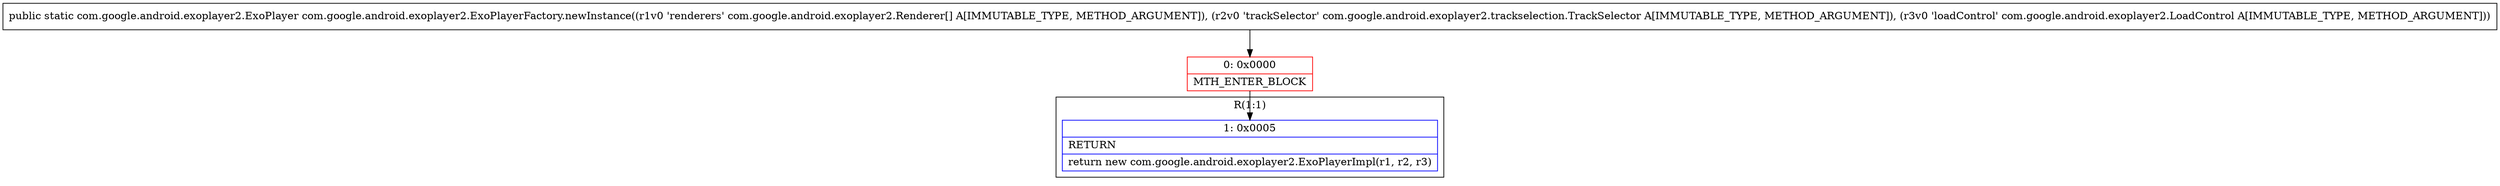 digraph "CFG forcom.google.android.exoplayer2.ExoPlayerFactory.newInstance([Lcom\/google\/android\/exoplayer2\/Renderer;Lcom\/google\/android\/exoplayer2\/trackselection\/TrackSelector;Lcom\/google\/android\/exoplayer2\/LoadControl;)Lcom\/google\/android\/exoplayer2\/ExoPlayer;" {
subgraph cluster_Region_867149244 {
label = "R(1:1)";
node [shape=record,color=blue];
Node_1 [shape=record,label="{1\:\ 0x0005|RETURN\l|return new com.google.android.exoplayer2.ExoPlayerImpl(r1, r2, r3)\l}"];
}
Node_0 [shape=record,color=red,label="{0\:\ 0x0000|MTH_ENTER_BLOCK\l}"];
MethodNode[shape=record,label="{public static com.google.android.exoplayer2.ExoPlayer com.google.android.exoplayer2.ExoPlayerFactory.newInstance((r1v0 'renderers' com.google.android.exoplayer2.Renderer[] A[IMMUTABLE_TYPE, METHOD_ARGUMENT]), (r2v0 'trackSelector' com.google.android.exoplayer2.trackselection.TrackSelector A[IMMUTABLE_TYPE, METHOD_ARGUMENT]), (r3v0 'loadControl' com.google.android.exoplayer2.LoadControl A[IMMUTABLE_TYPE, METHOD_ARGUMENT])) }"];
MethodNode -> Node_0;
Node_0 -> Node_1;
}

